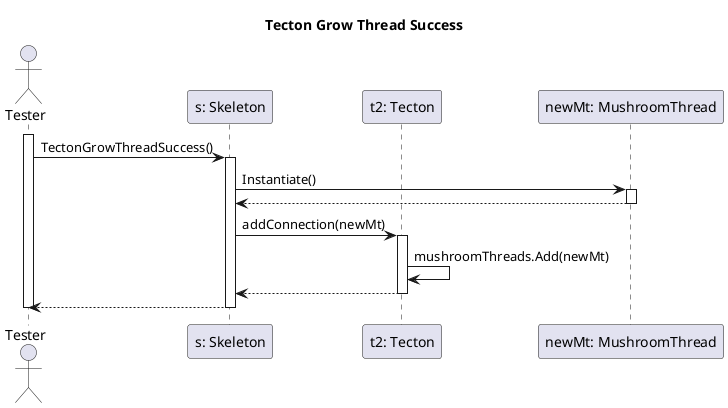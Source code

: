 @startuml tectonGrowThreadTest

title Tecton Grow Thread Success

actor "Tester" as tst
participant "s: Skeleton" as s
participant "t2: Tecton" as t2
participant "newMt: MushroomThread" as newMt

activate tst

tst -> s: TectonGrowThreadSuccess()
activate s

s -> newMt: Instantiate()
activate newMt
s <-- newMt
deactivate newMt

s -> t2: addConnection(newMt)
activate t2

t2 -> t2: mushroomThreads.Add(newMt)

s <-- t2
deactivate t2

tst <-- s
deactivate s

deactivate tst

@enduml